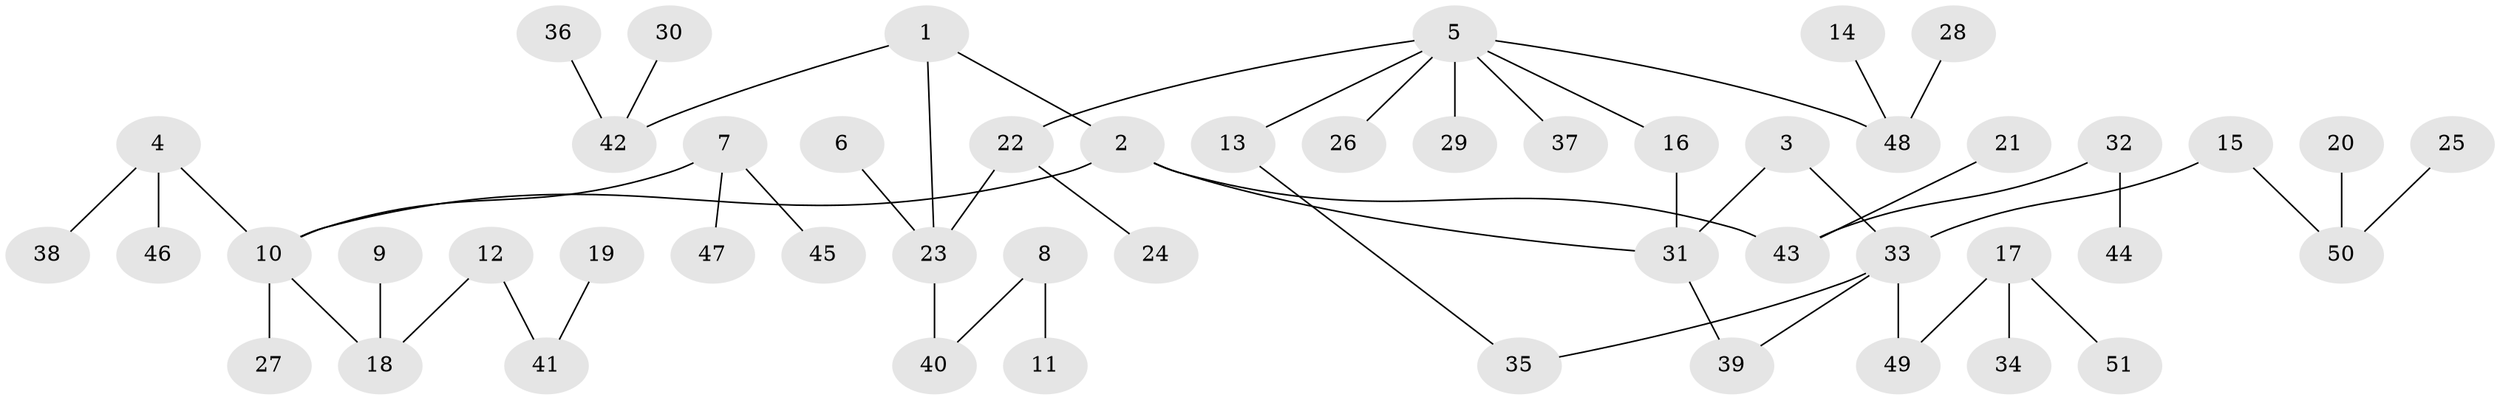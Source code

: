 // original degree distribution, {5: 0.058823529411764705, 6: 0.00980392156862745, 3: 0.11764705882352941, 1: 0.4215686274509804, 2: 0.3431372549019608, 7: 0.00980392156862745, 4: 0.0392156862745098}
// Generated by graph-tools (version 1.1) at 2025/36/03/04/25 23:36:04]
// undirected, 51 vertices, 53 edges
graph export_dot {
  node [color=gray90,style=filled];
  1;
  2;
  3;
  4;
  5;
  6;
  7;
  8;
  9;
  10;
  11;
  12;
  13;
  14;
  15;
  16;
  17;
  18;
  19;
  20;
  21;
  22;
  23;
  24;
  25;
  26;
  27;
  28;
  29;
  30;
  31;
  32;
  33;
  34;
  35;
  36;
  37;
  38;
  39;
  40;
  41;
  42;
  43;
  44;
  45;
  46;
  47;
  48;
  49;
  50;
  51;
  1 -- 2 [weight=1.0];
  1 -- 23 [weight=1.0];
  1 -- 42 [weight=1.0];
  2 -- 10 [weight=1.0];
  2 -- 31 [weight=1.0];
  2 -- 43 [weight=1.0];
  3 -- 31 [weight=1.0];
  3 -- 33 [weight=1.0];
  4 -- 10 [weight=1.0];
  4 -- 38 [weight=1.0];
  4 -- 46 [weight=1.0];
  5 -- 13 [weight=1.0];
  5 -- 16 [weight=1.0];
  5 -- 22 [weight=1.0];
  5 -- 26 [weight=1.0];
  5 -- 29 [weight=1.0];
  5 -- 37 [weight=1.0];
  5 -- 48 [weight=1.0];
  6 -- 23 [weight=1.0];
  7 -- 10 [weight=1.0];
  7 -- 45 [weight=1.0];
  7 -- 47 [weight=1.0];
  8 -- 11 [weight=1.0];
  8 -- 40 [weight=1.0];
  9 -- 18 [weight=1.0];
  10 -- 18 [weight=1.0];
  10 -- 27 [weight=1.0];
  12 -- 18 [weight=1.0];
  12 -- 41 [weight=1.0];
  13 -- 35 [weight=1.0];
  14 -- 48 [weight=1.0];
  15 -- 33 [weight=1.0];
  15 -- 50 [weight=1.0];
  16 -- 31 [weight=1.0];
  17 -- 34 [weight=1.0];
  17 -- 49 [weight=1.0];
  17 -- 51 [weight=1.0];
  19 -- 41 [weight=1.0];
  20 -- 50 [weight=1.0];
  21 -- 43 [weight=1.0];
  22 -- 23 [weight=1.0];
  22 -- 24 [weight=1.0];
  23 -- 40 [weight=1.0];
  25 -- 50 [weight=1.0];
  28 -- 48 [weight=1.0];
  30 -- 42 [weight=1.0];
  31 -- 39 [weight=1.0];
  32 -- 43 [weight=1.0];
  32 -- 44 [weight=1.0];
  33 -- 35 [weight=1.0];
  33 -- 39 [weight=1.0];
  33 -- 49 [weight=1.0];
  36 -- 42 [weight=1.0];
}
